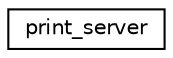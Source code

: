 digraph "Graphical Class Hierarchy"
{
  edge [fontname="Helvetica",fontsize="10",labelfontname="Helvetica",labelfontsize="10"];
  node [fontname="Helvetica",fontsize="10",shape=record];
  rankdir="LR";
  Node0 [label="print_server",height=0.2,width=0.4,color="black", fillcolor="white", style="filled",URL="$classprint__server.html"];
}

